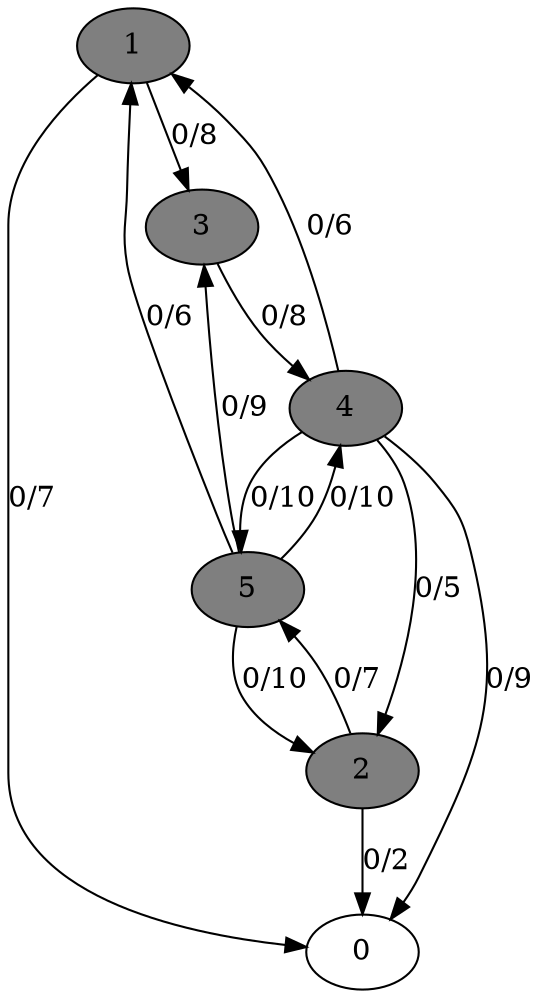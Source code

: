 digraph G {
	0[style=filled fillcolor=grey100];
	1[style=filled fillcolor=grey50];
	1->0[label ="0/7"] ;
	1->3[label ="0/8"] ;
	2[style=filled fillcolor=grey50];
	2->0[label ="0/2"] ;
	2->5[label ="0/7"] ;
	3[style=filled fillcolor=grey50];
	3->4[label ="0/8"] ;
	4[style=filled fillcolor=grey50];
	4->0[label ="0/9"] ;
	4->1[label ="0/6"] ;
	4->2[label ="0/5"] ;
	4->5[label ="0/10"] ;
	5[style=filled fillcolor=grey50];
	5->1[label ="0/6"] ;
	5->2[label ="0/10"] ;
	5->3[label ="0/9"] ;
	5->4[label ="0/10"] ;
}
